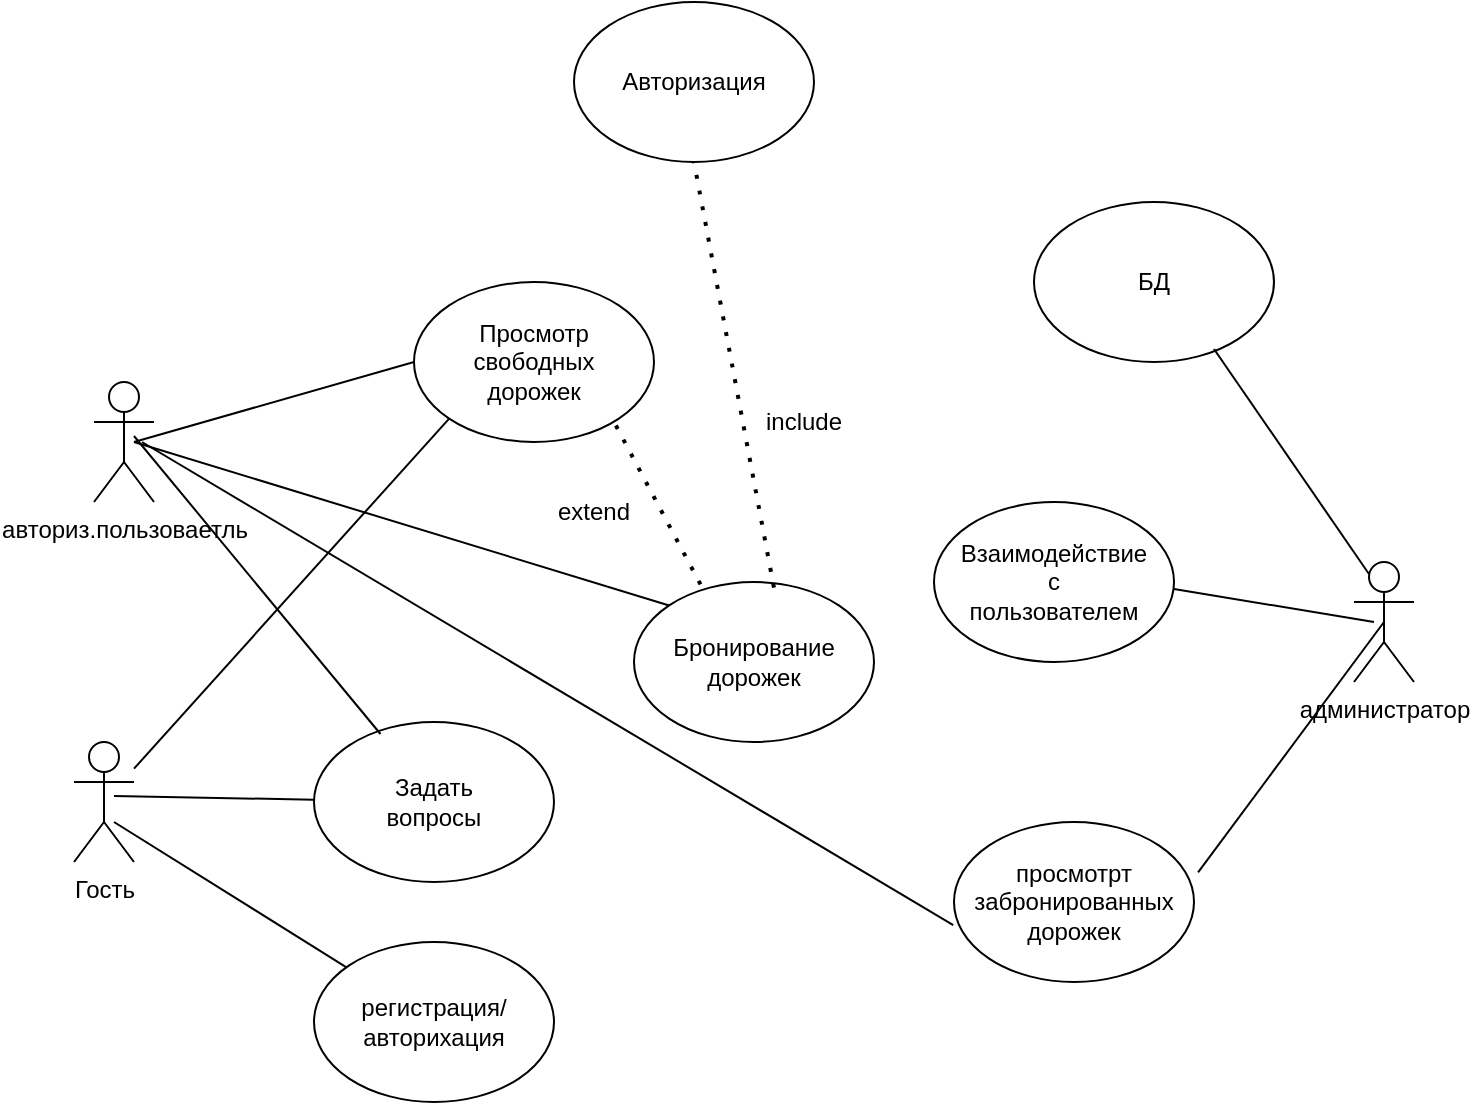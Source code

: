 <mxfile version="24.3.1" type="device">
  <diagram name="Страница — 1" id="mg2vpptgVQfYa9llw4Pe">
    <mxGraphModel dx="1002" dy="575" grid="1" gridSize="10" guides="1" tooltips="1" connect="1" arrows="1" fold="1" page="1" pageScale="1" pageWidth="1169" pageHeight="1654" math="0" shadow="0">
      <root>
        <mxCell id="0" />
        <mxCell id="1" parent="0" />
        <mxCell id="4DaehVkbmOHVnz1X8rO7-1" value="" style="ellipse;whiteSpace=wrap;html=1;" vertex="1" parent="1">
          <mxGeometry x="470" y="10" width="120" height="80" as="geometry" />
        </mxCell>
        <mxCell id="4DaehVkbmOHVnz1X8rO7-2" value="Авторизация" style="text;strokeColor=none;align=center;fillColor=none;html=1;verticalAlign=middle;whiteSpace=wrap;rounded=0;" vertex="1" parent="1">
          <mxGeometry x="500" y="35" width="60" height="30" as="geometry" />
        </mxCell>
        <mxCell id="4DaehVkbmOHVnz1X8rO7-3" value="авториз.пользоваетль" style="shape=umlActor;verticalLabelPosition=bottom;verticalAlign=top;html=1;outlineConnect=0;" vertex="1" parent="1">
          <mxGeometry x="230" y="200" width="30" height="60" as="geometry" />
        </mxCell>
        <mxCell id="4DaehVkbmOHVnz1X8rO7-4" value="Гость" style="shape=umlActor;verticalLabelPosition=bottom;verticalAlign=top;html=1;outlineConnect=0;" vertex="1" parent="1">
          <mxGeometry x="220" y="380" width="30" height="60" as="geometry" />
        </mxCell>
        <mxCell id="4DaehVkbmOHVnz1X8rO7-5" value="администратор" style="shape=umlActor;verticalLabelPosition=bottom;verticalAlign=top;html=1;outlineConnect=0;" vertex="1" parent="1">
          <mxGeometry x="860" y="290" width="30" height="60" as="geometry" />
        </mxCell>
        <mxCell id="4DaehVkbmOHVnz1X8rO7-9" value="" style="ellipse;whiteSpace=wrap;html=1;" vertex="1" parent="1">
          <mxGeometry x="500" y="300" width="120" height="80" as="geometry" />
        </mxCell>
        <mxCell id="4DaehVkbmOHVnz1X8rO7-10" value="Бронирование дорожек" style="text;strokeColor=none;align=center;fillColor=none;html=1;verticalAlign=middle;whiteSpace=wrap;rounded=0;" vertex="1" parent="1">
          <mxGeometry x="530" y="325" width="60" height="30" as="geometry" />
        </mxCell>
        <mxCell id="4DaehVkbmOHVnz1X8rO7-11" value="" style="ellipse;whiteSpace=wrap;html=1;" vertex="1" parent="1">
          <mxGeometry x="340" y="480" width="120" height="80" as="geometry" />
        </mxCell>
        <mxCell id="4DaehVkbmOHVnz1X8rO7-12" value="регистрация/авторихация" style="text;strokeColor=none;align=center;fillColor=none;html=1;verticalAlign=middle;whiteSpace=wrap;rounded=0;" vertex="1" parent="1">
          <mxGeometry x="370" y="505" width="60" height="30" as="geometry" />
        </mxCell>
        <mxCell id="4DaehVkbmOHVnz1X8rO7-13" value="" style="ellipse;whiteSpace=wrap;html=1;" vertex="1" parent="1">
          <mxGeometry x="700" y="110" width="120" height="80" as="geometry" />
        </mxCell>
        <mxCell id="4DaehVkbmOHVnz1X8rO7-14" value="БД" style="text;strokeColor=none;align=center;fillColor=none;html=1;verticalAlign=middle;whiteSpace=wrap;rounded=0;" vertex="1" parent="1">
          <mxGeometry x="730" y="135" width="60" height="30" as="geometry" />
        </mxCell>
        <mxCell id="4DaehVkbmOHVnz1X8rO7-15" value="" style="ellipse;whiteSpace=wrap;html=1;" vertex="1" parent="1">
          <mxGeometry x="340" y="370" width="120" height="80" as="geometry" />
        </mxCell>
        <mxCell id="4DaehVkbmOHVnz1X8rO7-16" value="Задать вопросы" style="text;strokeColor=none;align=center;fillColor=none;html=1;verticalAlign=middle;whiteSpace=wrap;rounded=0;" vertex="1" parent="1">
          <mxGeometry x="370" y="395" width="60" height="30" as="geometry" />
        </mxCell>
        <mxCell id="4DaehVkbmOHVnz1X8rO7-17" value="" style="ellipse;whiteSpace=wrap;html=1;" vertex="1" parent="1">
          <mxGeometry x="660" y="420" width="120" height="80" as="geometry" />
        </mxCell>
        <mxCell id="4DaehVkbmOHVnz1X8rO7-18" value="просмотрт забронированных дорожек" style="text;strokeColor=none;align=center;fillColor=none;html=1;verticalAlign=middle;whiteSpace=wrap;rounded=0;" vertex="1" parent="1">
          <mxGeometry x="690" y="445" width="60" height="30" as="geometry" />
        </mxCell>
        <mxCell id="4DaehVkbmOHVnz1X8rO7-19" value="" style="ellipse;whiteSpace=wrap;html=1;" vertex="1" parent="1">
          <mxGeometry x="650" y="260" width="120" height="80" as="geometry" />
        </mxCell>
        <mxCell id="4DaehVkbmOHVnz1X8rO7-20" value="Взаимодействие с пользователем" style="text;strokeColor=none;align=center;fillColor=none;html=1;verticalAlign=middle;whiteSpace=wrap;rounded=0;" vertex="1" parent="1">
          <mxGeometry x="680" y="285" width="60" height="30" as="geometry" />
        </mxCell>
        <mxCell id="4DaehVkbmOHVnz1X8rO7-21" value="" style="ellipse;whiteSpace=wrap;html=1;" vertex="1" parent="1">
          <mxGeometry x="390" y="150" width="120" height="80" as="geometry" />
        </mxCell>
        <mxCell id="4DaehVkbmOHVnz1X8rO7-22" value="Просмотр свободных дорожек" style="text;strokeColor=none;align=center;fillColor=none;html=1;verticalAlign=middle;whiteSpace=wrap;rounded=0;" vertex="1" parent="1">
          <mxGeometry x="420" y="175" width="60" height="30" as="geometry" />
        </mxCell>
        <mxCell id="4DaehVkbmOHVnz1X8rO7-23" value="" style="endArrow=none;html=1;rounded=0;" edge="1" parent="1" target="4DaehVkbmOHVnz1X8rO7-11">
          <mxGeometry width="50" height="50" relative="1" as="geometry">
            <mxPoint x="240" y="420" as="sourcePoint" />
            <mxPoint x="290" y="370" as="targetPoint" />
          </mxGeometry>
        </mxCell>
        <mxCell id="4DaehVkbmOHVnz1X8rO7-24" value="" style="endArrow=none;html=1;rounded=0;" edge="1" parent="1" target="4DaehVkbmOHVnz1X8rO7-15">
          <mxGeometry width="50" height="50" relative="1" as="geometry">
            <mxPoint x="240" y="407" as="sourcePoint" />
            <mxPoint x="356" y="480" as="targetPoint" />
          </mxGeometry>
        </mxCell>
        <mxCell id="4DaehVkbmOHVnz1X8rO7-25" value="" style="endArrow=none;html=1;rounded=0;entryX=0.277;entryY=0.075;entryDx=0;entryDy=0;entryPerimeter=0;" edge="1" parent="1" target="4DaehVkbmOHVnz1X8rO7-15">
          <mxGeometry width="50" height="50" relative="1" as="geometry">
            <mxPoint x="250" y="227" as="sourcePoint" />
            <mxPoint x="366" y="300" as="targetPoint" />
          </mxGeometry>
        </mxCell>
        <mxCell id="4DaehVkbmOHVnz1X8rO7-26" value="" style="endArrow=none;dashed=1;html=1;dashPattern=1 3;strokeWidth=2;rounded=0;entryX=0.5;entryY=1;entryDx=0;entryDy=0;exitX=0.583;exitY=0.035;exitDx=0;exitDy=0;exitPerimeter=0;" edge="1" parent="1" source="4DaehVkbmOHVnz1X8rO7-9" target="4DaehVkbmOHVnz1X8rO7-1">
          <mxGeometry width="50" height="50" relative="1" as="geometry">
            <mxPoint x="490" y="320" as="sourcePoint" />
            <mxPoint x="540" y="270" as="targetPoint" />
          </mxGeometry>
        </mxCell>
        <mxCell id="4DaehVkbmOHVnz1X8rO7-27" value="" style="endArrow=none;dashed=1;html=1;dashPattern=1 3;strokeWidth=2;rounded=0;entryX=0.5;entryY=1;entryDx=0;entryDy=0;exitX=0.277;exitY=0.015;exitDx=0;exitDy=0;exitPerimeter=0;" edge="1" parent="1" source="4DaehVkbmOHVnz1X8rO7-9">
          <mxGeometry width="50" height="50" relative="1" as="geometry">
            <mxPoint x="530" y="433" as="sourcePoint" />
            <mxPoint x="490" y="220" as="targetPoint" />
          </mxGeometry>
        </mxCell>
        <mxCell id="4DaehVkbmOHVnz1X8rO7-28" value="include" style="text;strokeColor=none;align=center;fillColor=none;html=1;verticalAlign=middle;whiteSpace=wrap;rounded=0;" vertex="1" parent="1">
          <mxGeometry x="555" y="205" width="60" height="30" as="geometry" />
        </mxCell>
        <mxCell id="4DaehVkbmOHVnz1X8rO7-29" value="extend" style="text;strokeColor=none;align=center;fillColor=none;html=1;verticalAlign=middle;whiteSpace=wrap;rounded=0;" vertex="1" parent="1">
          <mxGeometry x="450" y="250" width="60" height="30" as="geometry" />
        </mxCell>
        <mxCell id="4DaehVkbmOHVnz1X8rO7-30" value="" style="endArrow=none;html=1;rounded=0;entryX=0;entryY=0.5;entryDx=0;entryDy=0;" edge="1" parent="1" target="4DaehVkbmOHVnz1X8rO7-21">
          <mxGeometry width="50" height="50" relative="1" as="geometry">
            <mxPoint x="250" y="230" as="sourcePoint" />
            <mxPoint x="396" y="163" as="targetPoint" />
          </mxGeometry>
        </mxCell>
        <mxCell id="4DaehVkbmOHVnz1X8rO7-31" value="" style="endArrow=none;html=1;rounded=0;entryX=0;entryY=0;entryDx=0;entryDy=0;" edge="1" parent="1" target="4DaehVkbmOHVnz1X8rO7-9">
          <mxGeometry width="50" height="50" relative="1" as="geometry">
            <mxPoint x="250" y="230" as="sourcePoint" />
            <mxPoint x="386" y="320" as="targetPoint" />
          </mxGeometry>
        </mxCell>
        <mxCell id="4DaehVkbmOHVnz1X8rO7-32" value="" style="endArrow=none;html=1;rounded=0;entryX=-0.003;entryY=0.645;entryDx=0;entryDy=0;entryPerimeter=0;" edge="1" parent="1" target="4DaehVkbmOHVnz1X8rO7-17">
          <mxGeometry width="50" height="50" relative="1" as="geometry">
            <mxPoint x="254" y="230" as="sourcePoint" />
            <mxPoint x="370" y="303" as="targetPoint" />
          </mxGeometry>
        </mxCell>
        <mxCell id="4DaehVkbmOHVnz1X8rO7-33" value="" style="endArrow=none;html=1;rounded=0;entryX=1.017;entryY=0.315;entryDx=0;entryDy=0;entryPerimeter=0;exitX=0.5;exitY=0.5;exitDx=0;exitDy=0;exitPerimeter=0;" edge="1" parent="1" source="4DaehVkbmOHVnz1X8rO7-5" target="4DaehVkbmOHVnz1X8rO7-17">
          <mxGeometry width="50" height="50" relative="1" as="geometry">
            <mxPoint x="870" y="372" as="sourcePoint" />
            <mxPoint x="986" y="445" as="targetPoint" />
          </mxGeometry>
        </mxCell>
        <mxCell id="4DaehVkbmOHVnz1X8rO7-34" value="" style="endArrow=none;html=1;rounded=0;entryX=0.25;entryY=0.1;entryDx=0;entryDy=0;entryPerimeter=0;" edge="1" parent="1" target="4DaehVkbmOHVnz1X8rO7-5">
          <mxGeometry width="50" height="50" relative="1" as="geometry">
            <mxPoint x="790" y="183.5" as="sourcePoint" />
            <mxPoint x="906" y="256.5" as="targetPoint" />
          </mxGeometry>
        </mxCell>
        <mxCell id="4DaehVkbmOHVnz1X8rO7-35" value="" style="endArrow=none;html=1;rounded=0;" edge="1" parent="1">
          <mxGeometry width="50" height="50" relative="1" as="geometry">
            <mxPoint x="770" y="303.5" as="sourcePoint" />
            <mxPoint x="870" y="320" as="targetPoint" />
          </mxGeometry>
        </mxCell>
        <mxCell id="4DaehVkbmOHVnz1X8rO7-36" value="" style="endArrow=none;html=1;rounded=0;entryX=0;entryY=1;entryDx=0;entryDy=0;" edge="1" parent="1" source="4DaehVkbmOHVnz1X8rO7-4" target="4DaehVkbmOHVnz1X8rO7-21">
          <mxGeometry width="50" height="50" relative="1" as="geometry">
            <mxPoint x="320" y="297" as="sourcePoint" />
            <mxPoint x="436" y="370" as="targetPoint" />
          </mxGeometry>
        </mxCell>
      </root>
    </mxGraphModel>
  </diagram>
</mxfile>
